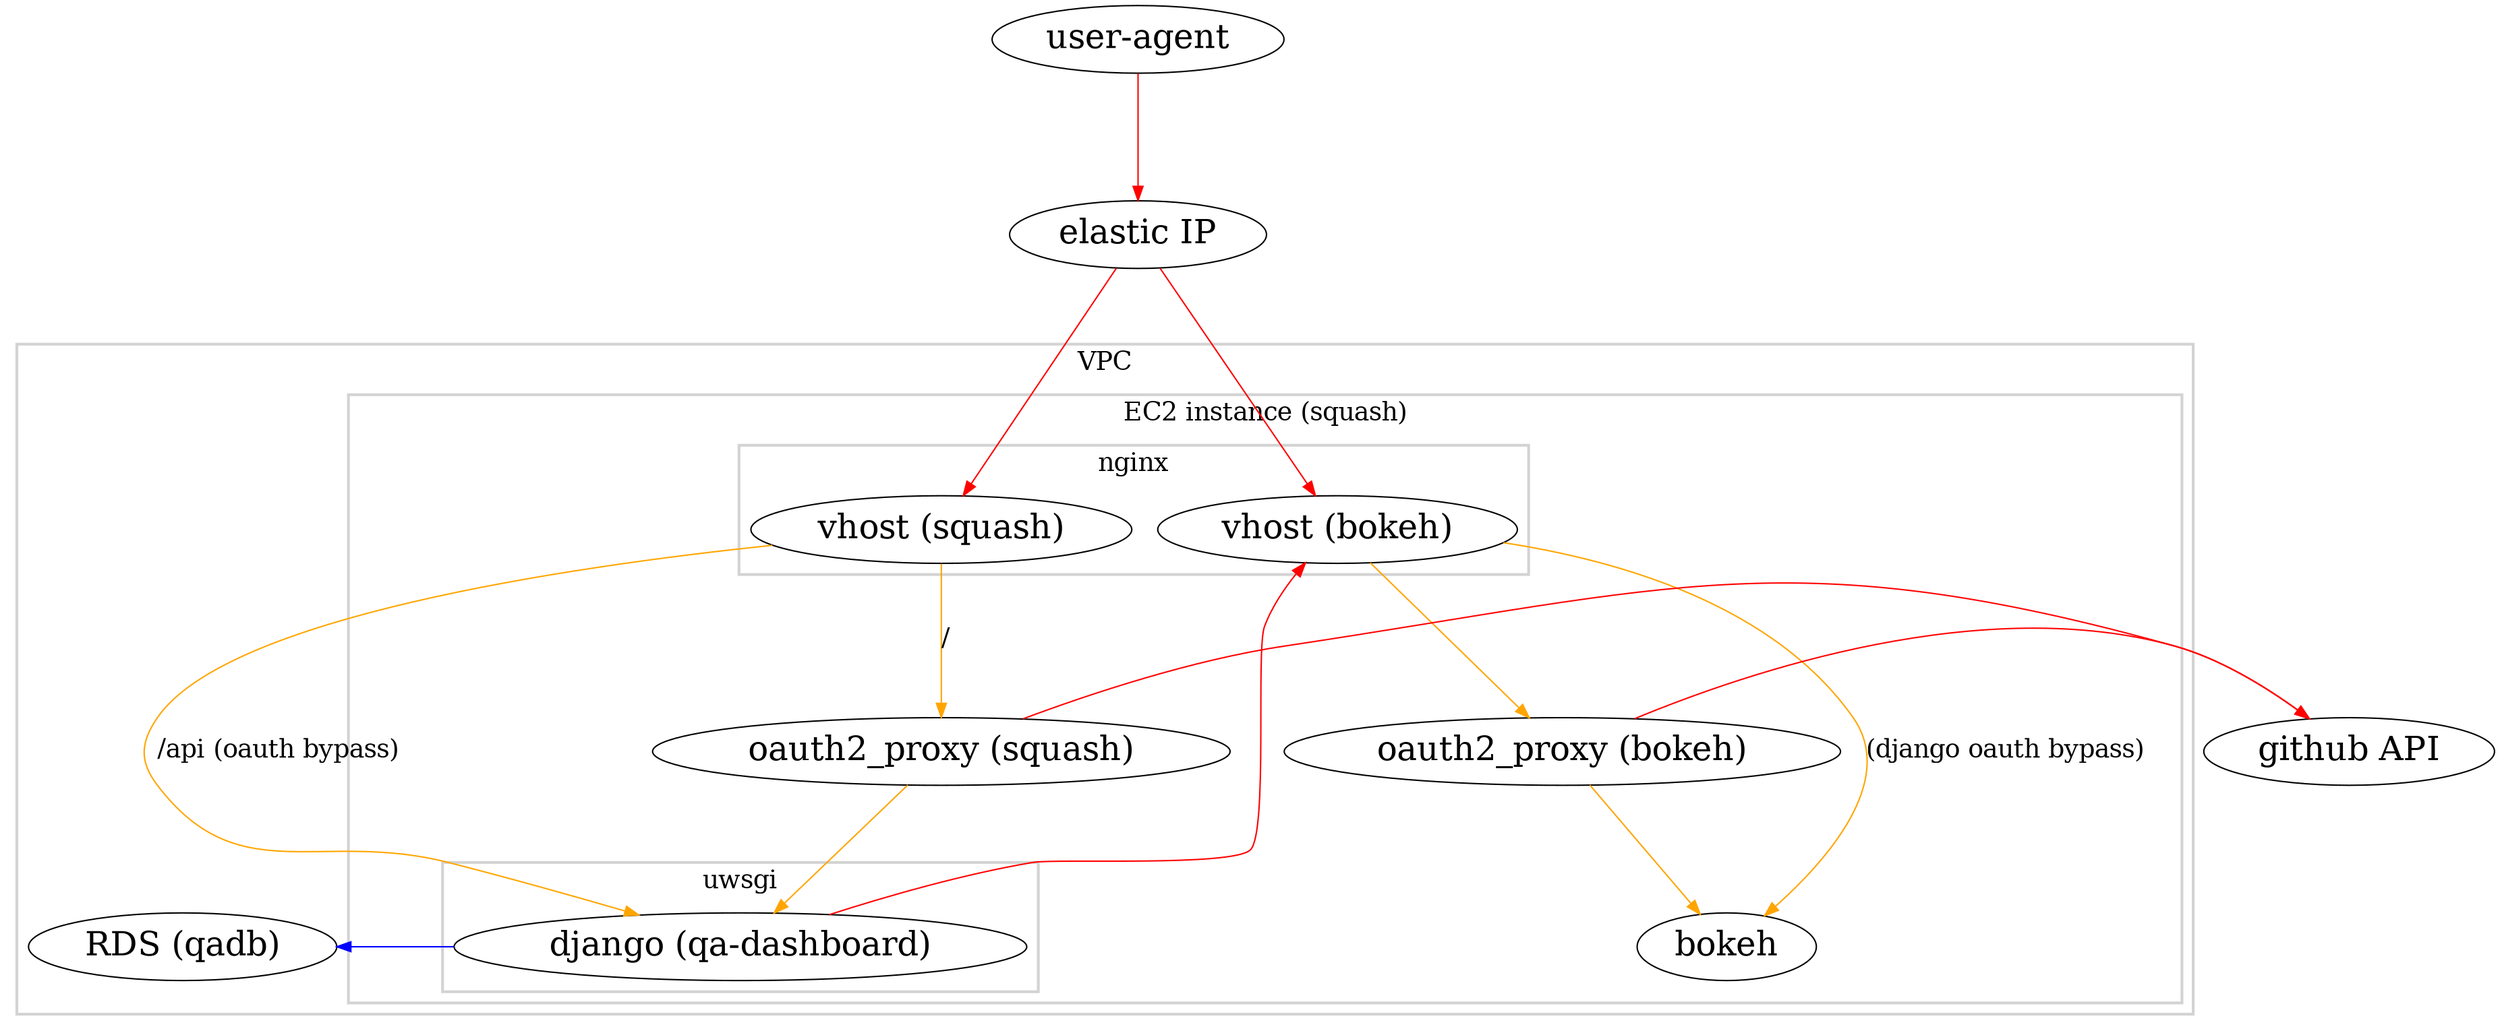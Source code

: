 digraph top {
//  dpi=100
  ranksep=1.25
  rankdir=TB
  overlap=false
  clusterrank=local
  newrank=true

  {
    node [shape=ellipse fontsize=24 style=filled fillcolor=white]
    ua [label="user-agent"]
    eip [label="elastic IP"]
    squash_vhost [label="vhost (squash)"]
    bokeh_vhost [label="vhost (bokeh)"]
    bokeh [label="bokeh"]
    rds [label="RDS (qadb)"]
    django [label="django (qa-dashboard)"]
    squash_oauth [label="oauth2_proxy (squash)"]
    bokeh_oauth [label="oauth2_proxy (bokeh)"]
    github [label="github API"]
  }

  color=lightgrey
  fontsize=18
  style=bold

  ua
  eip

  subgraph cluster_0 {
    label="VPC"

    subgraph cluster_1 {
      label="EC2 instance (squash)"

      subgraph cluster_2 {
        label="nginx"

        squash_vhost
        bokeh_vhost
      }

      subgraph cluster_3 {
        label="uwsgi"

        django
      }

      squash_oauth
      bokeh_oauth
      bokeh
    }

    rds

  }
  { rank=same; rds django bokeh }
  { rank=same; squash_oauth bokeh_oauth github }
  { rank=same; squash_vhost bokeh_vhost }

  // https
  edge [color=red]
  ua -> eip
  eip -> squash_vhost
  eip -> bokeh_vhost
  django -> bokeh_vhost
  squash_oauth -> github
  bokeh_oauth -> github

  // http
  edge [color=orange]
  bokeh_vhost -> bokeh [fontsize=18 label="(django oauth bypass)"]
  bokeh_vhost -> bokeh_oauth
  bokeh_oauth -> bokeh
  squash_vhost -> django [fontsize=18 label="/api (oauth bypass)"]
  squash_vhost -> squash_oauth [fontsize=18 label="/"]
  squash_oauth -> django

  // mysql
  edge [color=blue]
  //django -> rds [constraint=false]
  django -> rds
}
